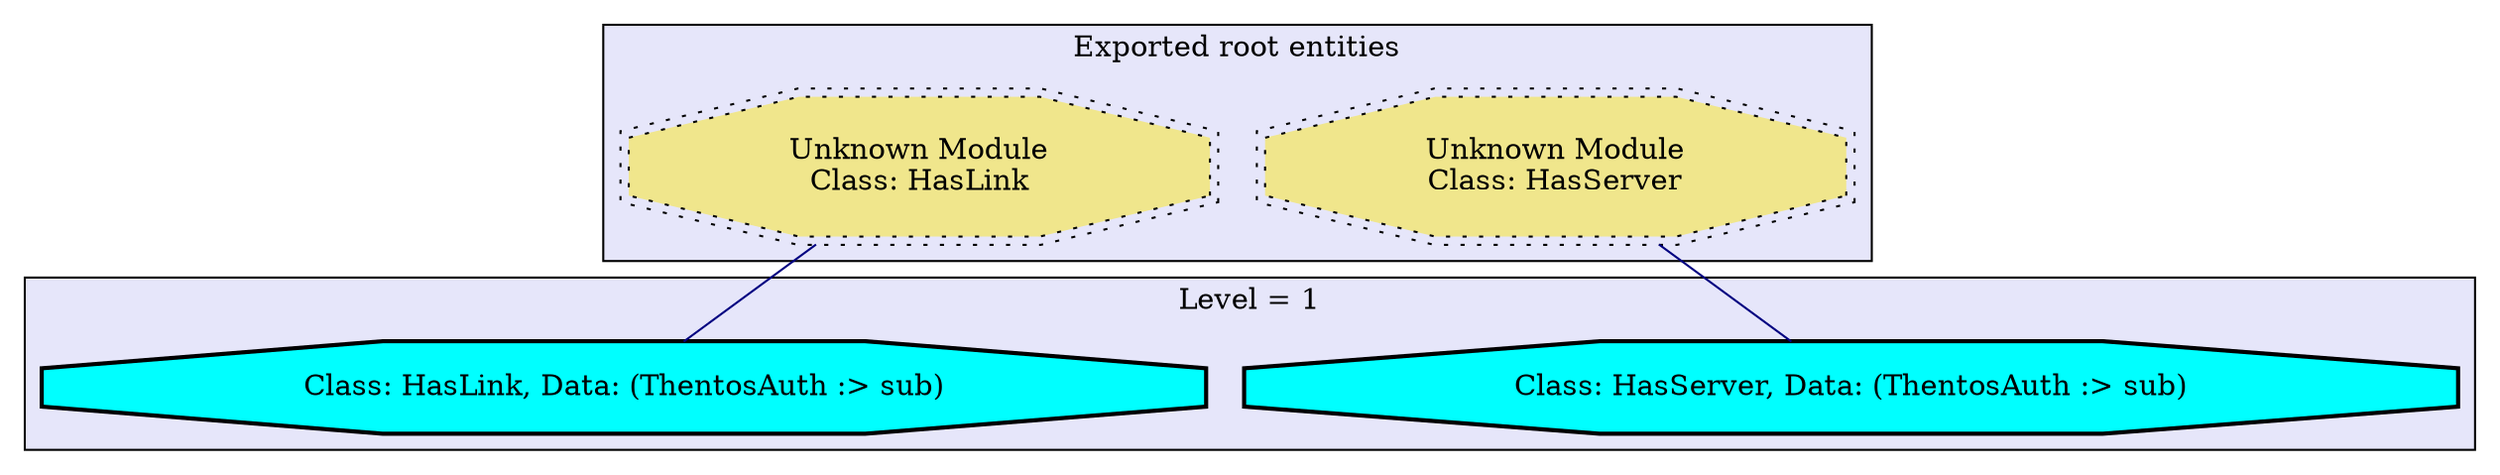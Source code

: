 digraph "Levels within Thentos.Backend.Api.Auth" {
    node [margin="0.4,0.1"
         ,style=filled];
    subgraph cluster_0 {
        graph [label="Exported root entities"
              ,style=filled
              ,fillcolor=lavender];
        3 [label="Unknown Module\nClass: HasServer"
          ,shape=doubleoctagon
          ,fillcolor=khaki
          ,style="filled,dotted"];
        4 [label="Unknown Module\nClass: HasLink"
          ,shape=doubleoctagon
          ,fillcolor=khaki
          ,style="filled,dotted"];
    }
    subgraph cluster_1 {
        graph [label="Level = 1"
              ,style=filled
              ,fillcolor=lavender];
        1 [label="Class: HasServer, Data: (ThentosAuth :> sub)"
          ,shape=octagon
          ,fillcolor=cyan
          ,style="filled,bold"];
        2 [label="Class: HasLink, Data: (ThentosAuth :> sub)"
          ,shape=octagon
          ,fillcolor=cyan
          ,style="filled,bold"];
    }
    3 -> 1 [penwidth=1
           ,color=navy
           ,dir=none];
    4 -> 2 [penwidth=1
           ,color=navy
           ,dir=none];
}
